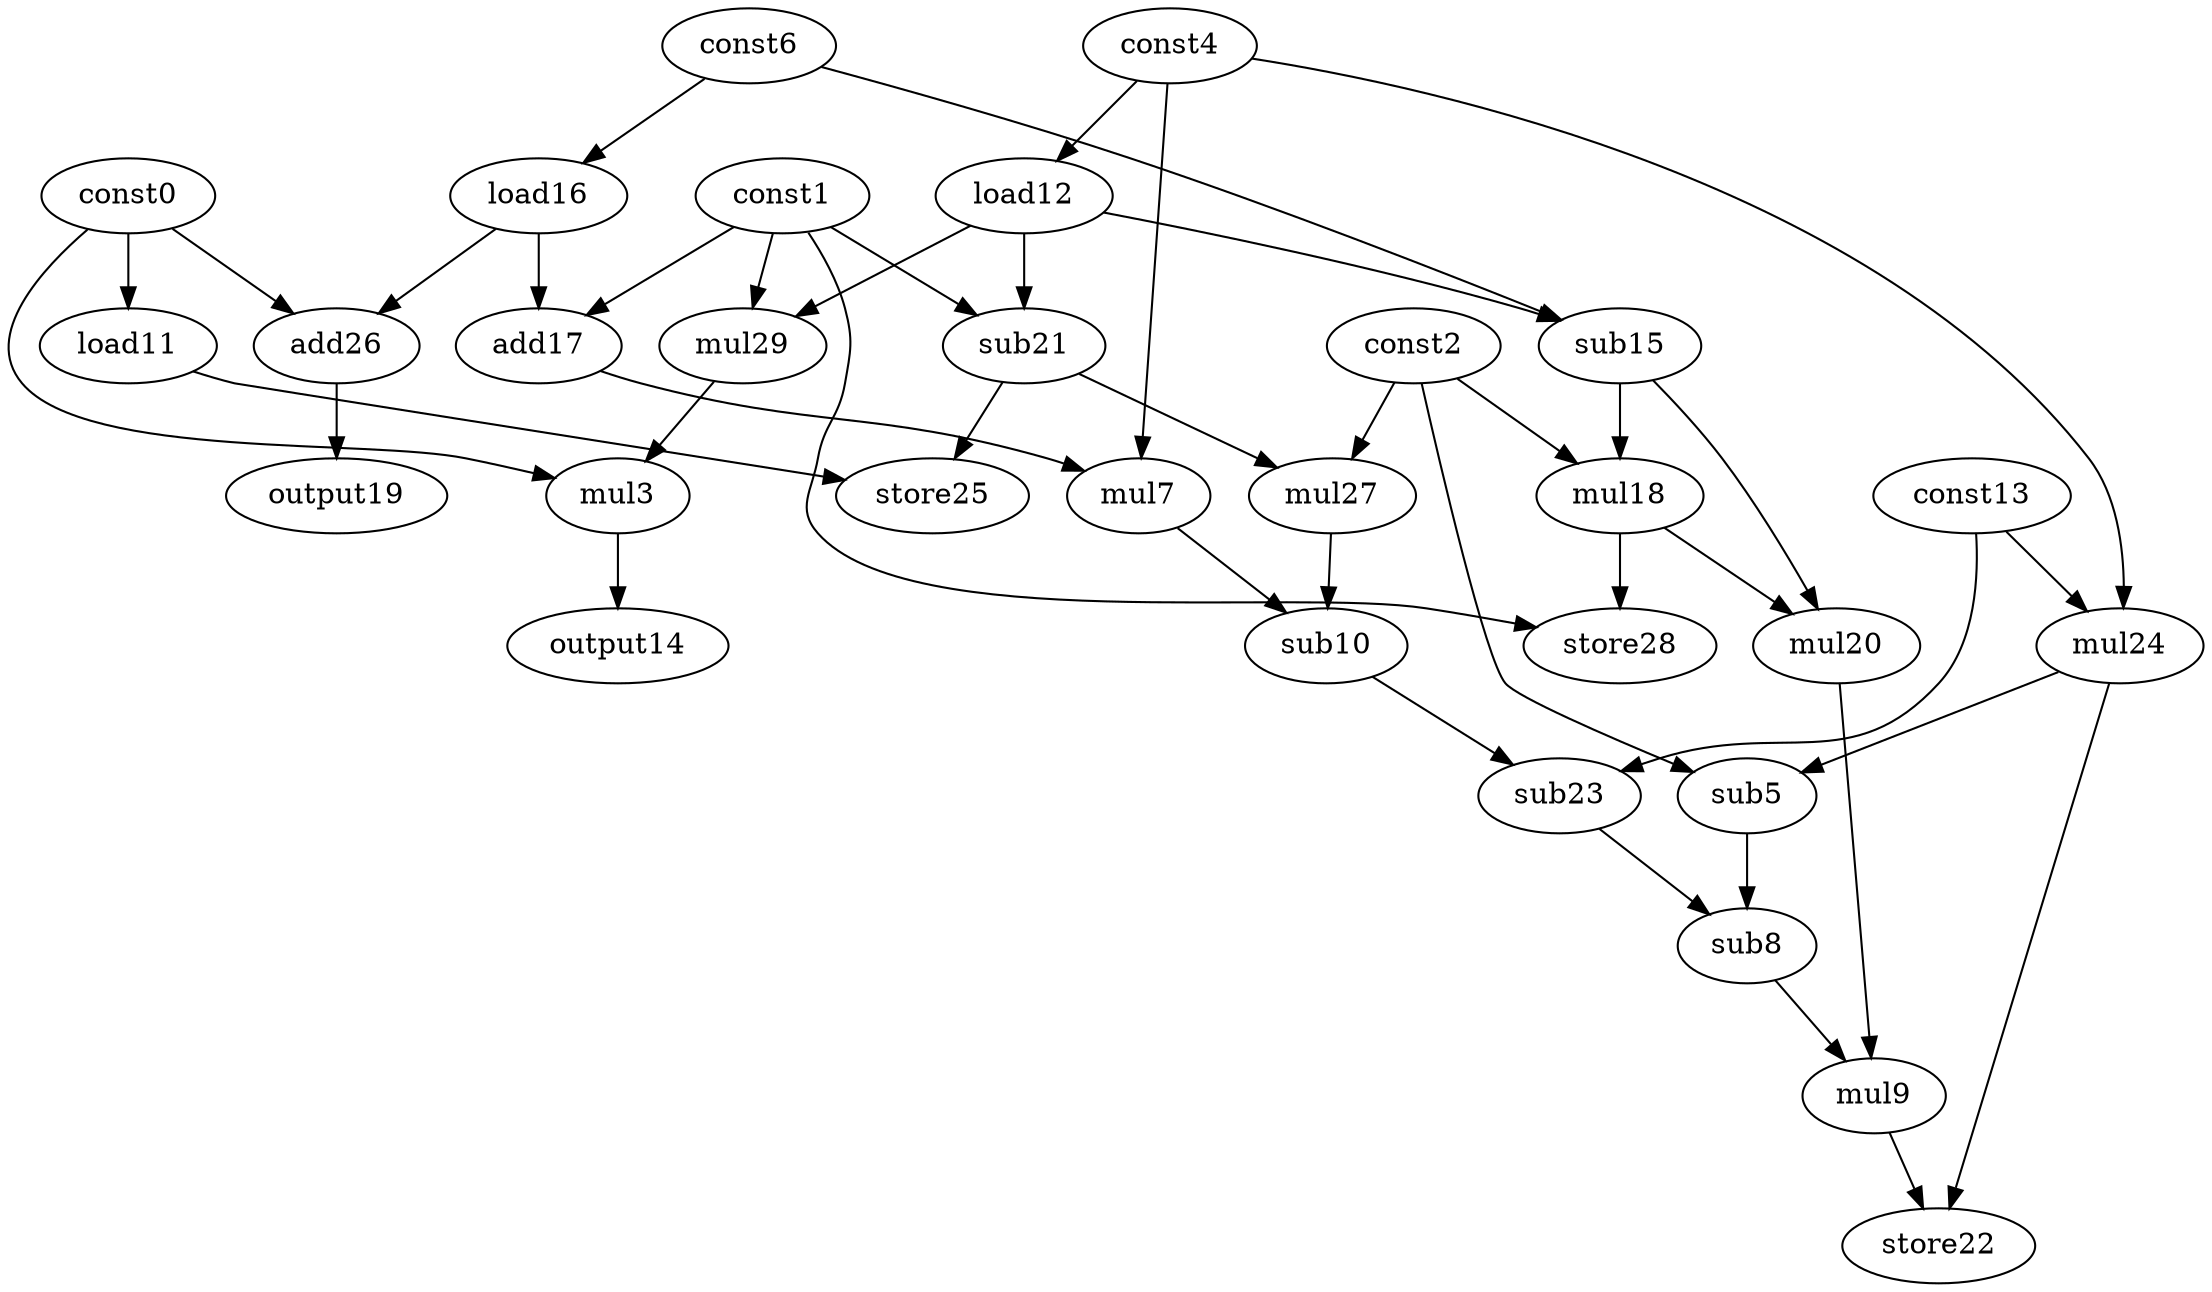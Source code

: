 digraph G { 
const0[opcode=const]; 
const1[opcode=const]; 
const2[opcode=const]; 
mul3[opcode=mul]; 
const4[opcode=const]; 
sub5[opcode=sub]; 
const6[opcode=const]; 
mul7[opcode=mul]; 
sub8[opcode=sub]; 
mul9[opcode=mul]; 
sub10[opcode=sub]; 
load11[opcode=load]; 
load12[opcode=load]; 
const13[opcode=const]; 
output14[opcode=output]; 
sub15[opcode=sub]; 
load16[opcode=load]; 
add17[opcode=add]; 
mul18[opcode=mul]; 
output19[opcode=output]; 
mul20[opcode=mul]; 
sub21[opcode=sub]; 
store22[opcode=store]; 
sub23[opcode=sub]; 
mul24[opcode=mul]; 
store25[opcode=store]; 
add26[opcode=add]; 
mul27[opcode=mul]; 
store28[opcode=store]; 
mul29[opcode=mul]; 
const0->load11[operand=0];
const4->load12[operand=0];
const6->load16[operand=0];
const4->mul24[operand=0];
const13->mul24[operand=1];
mul24->sub5[operand=0];
const2->sub5[operand=1];
load12->sub15[operand=0];
const6->sub15[operand=1];
load16->add17[operand=0];
const1->add17[operand=1];
const1->sub21[operand=0];
load12->sub21[operand=1];
load16->add26[operand=0];
const0->add26[operand=1];
const1->mul29[operand=0];
load12->mul29[operand=1];
const0->mul3[operand=0];
mul29->mul3[operand=1];
add17->mul7[operand=0];
const4->mul7[operand=1];
const2->mul18[operand=0];
sub15->mul18[operand=1];
add26->output19[operand=0];
load11->store25[operand=0];
sub21->store25[operand=1];
const2->mul27[operand=0];
sub21->mul27[operand=1];
mul27->sub10[operand=0];
mul7->sub10[operand=1];
mul3->output14[operand=0];
mul18->mul20[operand=0];
sub15->mul20[operand=1];
const1->store28[operand=0];
mul18->store28[operand=1];
sub10->sub23[operand=0];
const13->sub23[operand=1];
sub5->sub8[operand=0];
sub23->sub8[operand=1];
sub8->mul9[operand=0];
mul20->mul9[operand=1];
mul24->store22[operand=0];
mul9->store22[operand=1];
}
